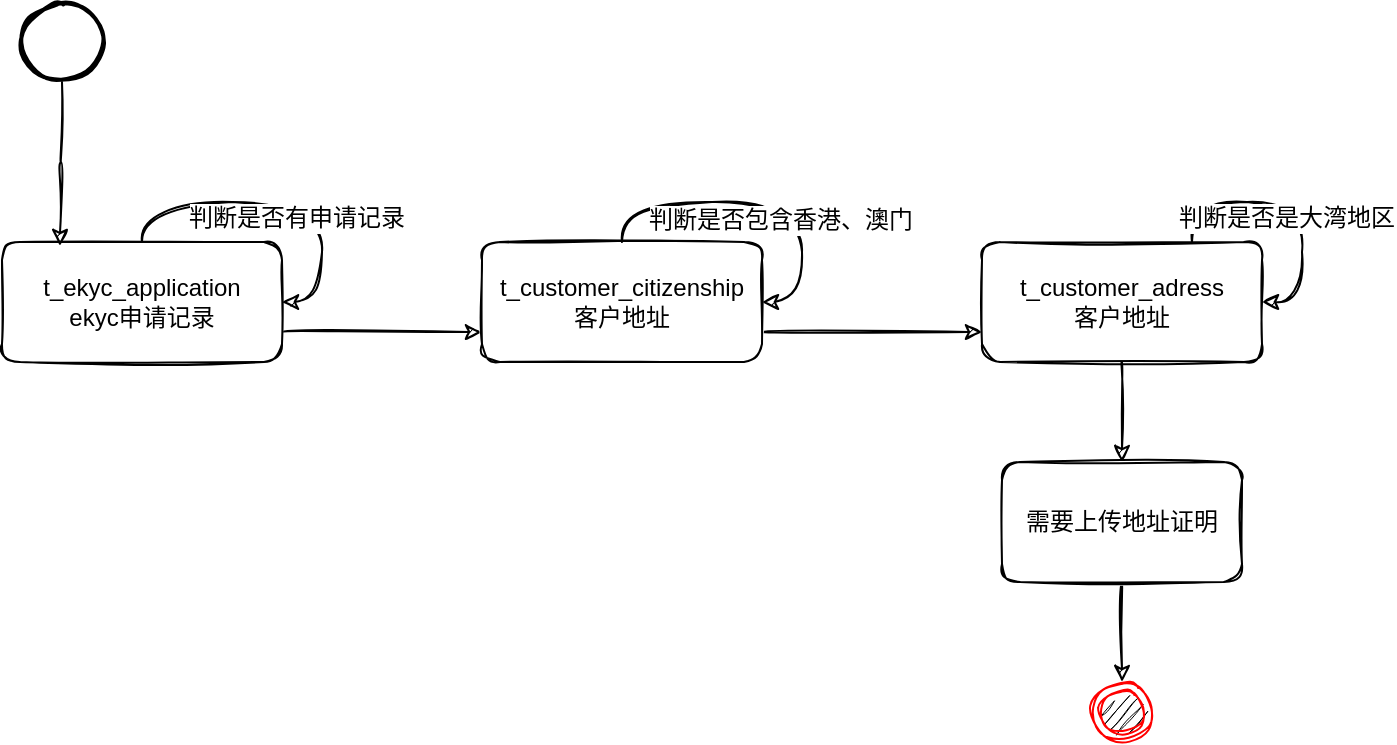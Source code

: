 <mxfile version="16.2.6" type="github">
  <diagram id="R2lEEEUBdFMjLlhIrx00" name="Page-1">
    <mxGraphModel dx="1422" dy="762" grid="1" gridSize="10" guides="1" tooltips="1" connect="1" arrows="1" fold="1" page="1" pageScale="1" pageWidth="850" pageHeight="1100" math="0" shadow="0" extFonts="Permanent Marker^https://fonts.googleapis.com/css?family=Permanent+Marker">
      <root>
        <mxCell id="0" />
        <mxCell id="1" parent="0" />
        <mxCell id="fTMV2Z_elEWQ67q5K9GD-14" style="edgeStyle=orthogonalEdgeStyle;curved=1;rounded=1;sketch=1;orthogonalLoop=1;jettySize=auto;html=1;exitX=1;exitY=0.75;exitDx=0;exitDy=0;entryX=0;entryY=0.75;entryDx=0;entryDy=0;fontFamily=Helvetica;fontSize=12;fontColor=rgb(0, 0, 0);" edge="1" parent="1" source="fTMV2Z_elEWQ67q5K9GD-1" target="fTMV2Z_elEWQ67q5K9GD-2">
          <mxGeometry relative="1" as="geometry" />
        </mxCell>
        <mxCell id="fTMV2Z_elEWQ67q5K9GD-1" value="&lt;p&gt;t_ekyc_application&lt;br&gt;ekyc申请记录&lt;br&gt;&lt;/p&gt;" style="rounded=1;whiteSpace=wrap;html=1;sketch=1;" vertex="1" parent="1">
          <mxGeometry x="80" y="230" width="140" height="60" as="geometry" />
        </mxCell>
        <mxCell id="fTMV2Z_elEWQ67q5K9GD-15" style="edgeStyle=orthogonalEdgeStyle;curved=1;rounded=1;sketch=1;orthogonalLoop=1;jettySize=auto;html=1;exitX=1;exitY=0.75;exitDx=0;exitDy=0;entryX=0;entryY=0.75;entryDx=0;entryDy=0;fontFamily=Helvetica;fontSize=12;fontColor=rgb(0, 0, 0);" edge="1" parent="1" source="fTMV2Z_elEWQ67q5K9GD-2" target="fTMV2Z_elEWQ67q5K9GD-3">
          <mxGeometry relative="1" as="geometry" />
        </mxCell>
        <mxCell id="fTMV2Z_elEWQ67q5K9GD-2" value="&lt;p&gt;t_customer_citizenship&lt;br&gt;客户地址&lt;br&gt;&lt;/p&gt;" style="rounded=1;whiteSpace=wrap;html=1;sketch=1;" vertex="1" parent="1">
          <mxGeometry x="320" y="230" width="140" height="60" as="geometry" />
        </mxCell>
        <mxCell id="fTMV2Z_elEWQ67q5K9GD-19" style="edgeStyle=orthogonalEdgeStyle;curved=1;rounded=1;sketch=1;orthogonalLoop=1;jettySize=auto;html=1;exitX=0.5;exitY=1;exitDx=0;exitDy=0;entryX=0.5;entryY=0;entryDx=0;entryDy=0;fontFamily=Helvetica;fontSize=12;fontColor=rgb(0, 0, 0);" edge="1" parent="1" source="fTMV2Z_elEWQ67q5K9GD-3" target="fTMV2Z_elEWQ67q5K9GD-18">
          <mxGeometry relative="1" as="geometry" />
        </mxCell>
        <mxCell id="fTMV2Z_elEWQ67q5K9GD-3" value="&lt;p&gt;t_customer_adress&lt;br&gt;客户地址&lt;br&gt;&lt;/p&gt;" style="rounded=1;whiteSpace=wrap;html=1;sketch=1;" vertex="1" parent="1">
          <mxGeometry x="570" y="230" width="140" height="60" as="geometry" />
        </mxCell>
        <mxCell id="fTMV2Z_elEWQ67q5K9GD-4" style="edgeStyle=orthogonalEdgeStyle;curved=1;rounded=1;sketch=1;orthogonalLoop=1;jettySize=auto;html=1;entryX=1;entryY=0.5;entryDx=0;entryDy=0;fontFamily=Helvetica;fontSize=12;fontColor=rgb(0, 0, 0);" edge="1" parent="1" source="fTMV2Z_elEWQ67q5K9GD-1" target="fTMV2Z_elEWQ67q5K9GD-1">
          <mxGeometry relative="1" as="geometry" />
        </mxCell>
        <mxCell id="fTMV2Z_elEWQ67q5K9GD-5" value="判断是否有申请记录" style="edgeLabel;html=1;align=center;verticalAlign=middle;resizable=0;points=[];fontSize=12;fontFamily=Helvetica;fontColor=rgb(0, 0, 0);" vertex="1" connectable="0" parent="fTMV2Z_elEWQ67q5K9GD-4">
          <mxGeometry x="0.078" y="-8" relative="1" as="geometry">
            <mxPoint as="offset" />
          </mxGeometry>
        </mxCell>
        <mxCell id="fTMV2Z_elEWQ67q5K9GD-7" style="edgeStyle=orthogonalEdgeStyle;curved=1;rounded=1;sketch=1;orthogonalLoop=1;jettySize=auto;html=1;exitX=0.5;exitY=0;exitDx=0;exitDy=0;entryX=1;entryY=0.5;entryDx=0;entryDy=0;fontFamily=Helvetica;fontSize=12;fontColor=rgb(0, 0, 0);" edge="1" parent="1" source="fTMV2Z_elEWQ67q5K9GD-2" target="fTMV2Z_elEWQ67q5K9GD-2">
          <mxGeometry relative="1" as="geometry" />
        </mxCell>
        <mxCell id="fTMV2Z_elEWQ67q5K9GD-8" value="判断是否包含香港、澳门" style="edgeLabel;html=1;align=center;verticalAlign=middle;resizable=0;points=[];fontSize=12;fontFamily=Helvetica;fontColor=rgb(0, 0, 0);" vertex="1" connectable="0" parent="fTMV2Z_elEWQ67q5K9GD-7">
          <mxGeometry x="0.1" y="-9" relative="1" as="geometry">
            <mxPoint as="offset" />
          </mxGeometry>
        </mxCell>
        <mxCell id="fTMV2Z_elEWQ67q5K9GD-12" style="edgeStyle=orthogonalEdgeStyle;curved=1;rounded=1;sketch=1;orthogonalLoop=1;jettySize=auto;html=1;exitX=0.75;exitY=0;exitDx=0;exitDy=0;entryX=1;entryY=0.5;entryDx=0;entryDy=0;fontFamily=Helvetica;fontSize=12;fontColor=rgb(0, 0, 0);" edge="1" parent="1" source="fTMV2Z_elEWQ67q5K9GD-3" target="fTMV2Z_elEWQ67q5K9GD-3">
          <mxGeometry relative="1" as="geometry" />
        </mxCell>
        <mxCell id="fTMV2Z_elEWQ67q5K9GD-13" value="判断是否是大湾地区" style="edgeLabel;html=1;align=center;verticalAlign=middle;resizable=0;points=[];fontSize=12;fontFamily=Helvetica;fontColor=rgb(0, 0, 0);" vertex="1" connectable="0" parent="fTMV2Z_elEWQ67q5K9GD-12">
          <mxGeometry x="0.145" y="-8" relative="1" as="geometry">
            <mxPoint as="offset" />
          </mxGeometry>
        </mxCell>
        <mxCell id="fTMV2Z_elEWQ67q5K9GD-17" style="edgeStyle=orthogonalEdgeStyle;curved=1;rounded=1;sketch=1;orthogonalLoop=1;jettySize=auto;html=1;exitX=0.5;exitY=1;exitDx=0;exitDy=0;exitPerimeter=0;entryX=0.207;entryY=0.033;entryDx=0;entryDy=0;entryPerimeter=0;fontFamily=Helvetica;fontSize=12;fontColor=rgb(0, 0, 0);" edge="1" parent="1" source="fTMV2Z_elEWQ67q5K9GD-16" target="fTMV2Z_elEWQ67q5K9GD-1">
          <mxGeometry relative="1" as="geometry" />
        </mxCell>
        <mxCell id="fTMV2Z_elEWQ67q5K9GD-16" value="" style="strokeWidth=2;html=1;shape=mxgraph.flowchart.start_2;whiteSpace=wrap;rounded=1;sketch=1;fontFamily=Helvetica;fontSize=12;fontColor=rgb(0, 0, 0);fillColor=rgb(255, 255, 255);" vertex="1" parent="1">
          <mxGeometry x="90" y="110" width="40" height="40" as="geometry" />
        </mxCell>
        <mxCell id="fTMV2Z_elEWQ67q5K9GD-21" style="edgeStyle=orthogonalEdgeStyle;curved=1;rounded=1;sketch=1;orthogonalLoop=1;jettySize=auto;html=1;exitX=0.5;exitY=1;exitDx=0;exitDy=0;entryX=0.5;entryY=0;entryDx=0;entryDy=0;fontFamily=Helvetica;fontSize=12;fontColor=rgb(0, 0, 0);" edge="1" parent="1" source="fTMV2Z_elEWQ67q5K9GD-18" target="fTMV2Z_elEWQ67q5K9GD-20">
          <mxGeometry relative="1" as="geometry" />
        </mxCell>
        <mxCell id="fTMV2Z_elEWQ67q5K9GD-18" value="需要上传地址证明" style="rounded=1;whiteSpace=wrap;html=1;sketch=1;fontFamily=Helvetica;fontSize=12;fontColor=rgb(0, 0, 0);strokeColor=rgb(0, 0, 0);fillColor=rgb(255, 255, 255);" vertex="1" parent="1">
          <mxGeometry x="580" y="340" width="120" height="60" as="geometry" />
        </mxCell>
        <mxCell id="fTMV2Z_elEWQ67q5K9GD-20" value="" style="ellipse;html=1;shape=endState;fillColor=#000000;strokeColor=#ff0000;rounded=1;sketch=1;fontFamily=Helvetica;fontSize=12;fontColor=rgb(0, 0, 0);" vertex="1" parent="1">
          <mxGeometry x="625" y="450" width="30" height="30" as="geometry" />
        </mxCell>
      </root>
    </mxGraphModel>
  </diagram>
</mxfile>

